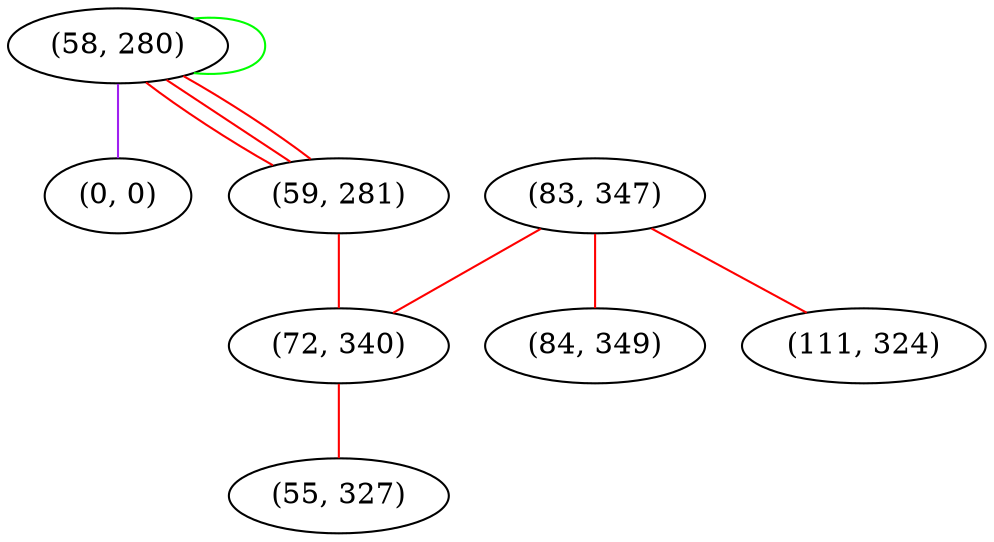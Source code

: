 graph "" {
"(58, 280)";
"(0, 0)";
"(59, 281)";
"(83, 347)";
"(72, 340)";
"(84, 349)";
"(111, 324)";
"(55, 327)";
"(58, 280)" -- "(58, 280)"  [color=green, key=0, weight=2];
"(58, 280)" -- "(59, 281)"  [color=red, key=0, weight=1];
"(58, 280)" -- "(59, 281)"  [color=red, key=1, weight=1];
"(58, 280)" -- "(59, 281)"  [color=red, key=2, weight=1];
"(58, 280)" -- "(0, 0)"  [color=purple, key=0, weight=4];
"(59, 281)" -- "(72, 340)"  [color=red, key=0, weight=1];
"(83, 347)" -- "(84, 349)"  [color=red, key=0, weight=1];
"(83, 347)" -- "(111, 324)"  [color=red, key=0, weight=1];
"(83, 347)" -- "(72, 340)"  [color=red, key=0, weight=1];
"(72, 340)" -- "(55, 327)"  [color=red, key=0, weight=1];
}
